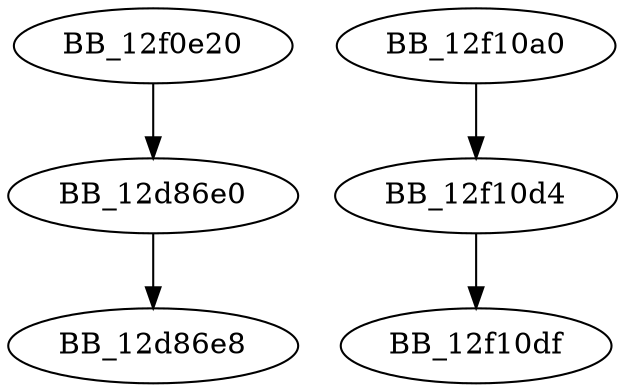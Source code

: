 DiGraph sub_12F10A0{
BB_12d86e0->BB_12d86e8
BB_12f0e20->BB_12d86e0
BB_12f10a0->BB_12f10d4
BB_12f10d4->BB_12f10df
}
